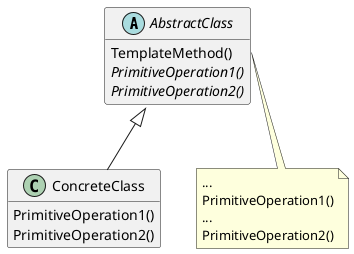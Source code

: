 @startuml
hide empty members

abstract class AbstractClass {
  TemplateMethod()
  {abstract} PrimitiveOperation1()
  {abstract} PrimitiveOperation2()
}
note as OperationsNote
...
PrimitiveOperation1()
...
PrimitiveOperation2()
end note
AbstractClass::TemplateMethod -- OperationsNote

class ConcreteClass extends AbstractClass {
  PrimitiveOperation1()
  PrimitiveOperation2()
}
@enduml

